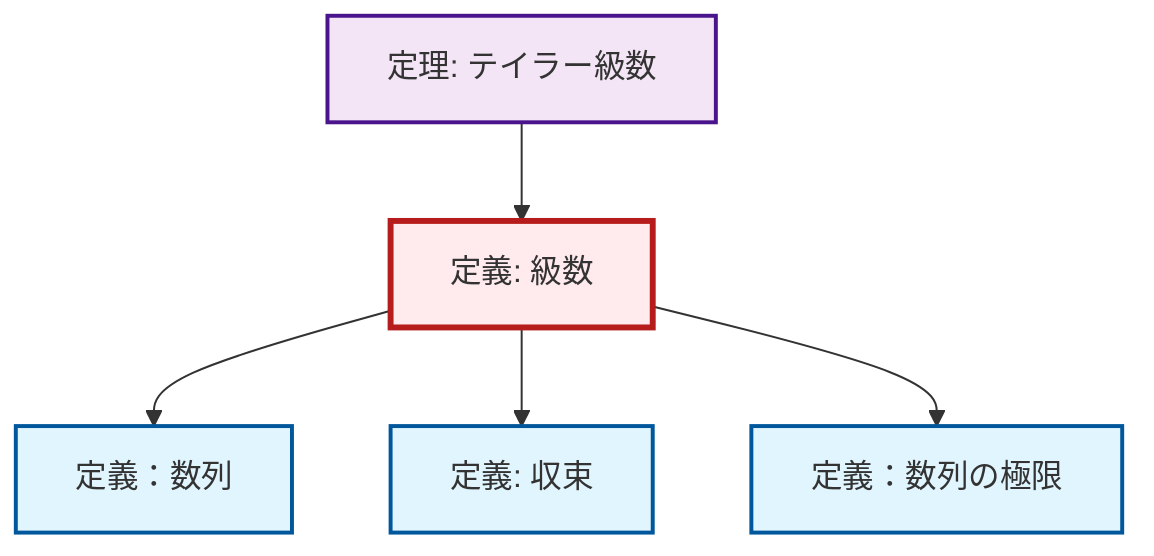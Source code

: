graph TD
    classDef definition fill:#e1f5fe,stroke:#01579b,stroke-width:2px
    classDef theorem fill:#f3e5f5,stroke:#4a148c,stroke-width:2px
    classDef axiom fill:#fff3e0,stroke:#e65100,stroke-width:2px
    classDef example fill:#e8f5e9,stroke:#1b5e20,stroke-width:2px
    classDef current fill:#ffebee,stroke:#b71c1c,stroke-width:3px
    def-sequence["定義：数列"]:::definition
    def-convergence["定義: 収束"]:::definition
    def-limit["定義：数列の極限"]:::definition
    thm-taylor-series["定理: テイラー級数"]:::theorem
    def-series["定義: 級数"]:::definition
    def-series --> def-sequence
    thm-taylor-series --> def-series
    def-series --> def-convergence
    def-series --> def-limit
    class def-series current